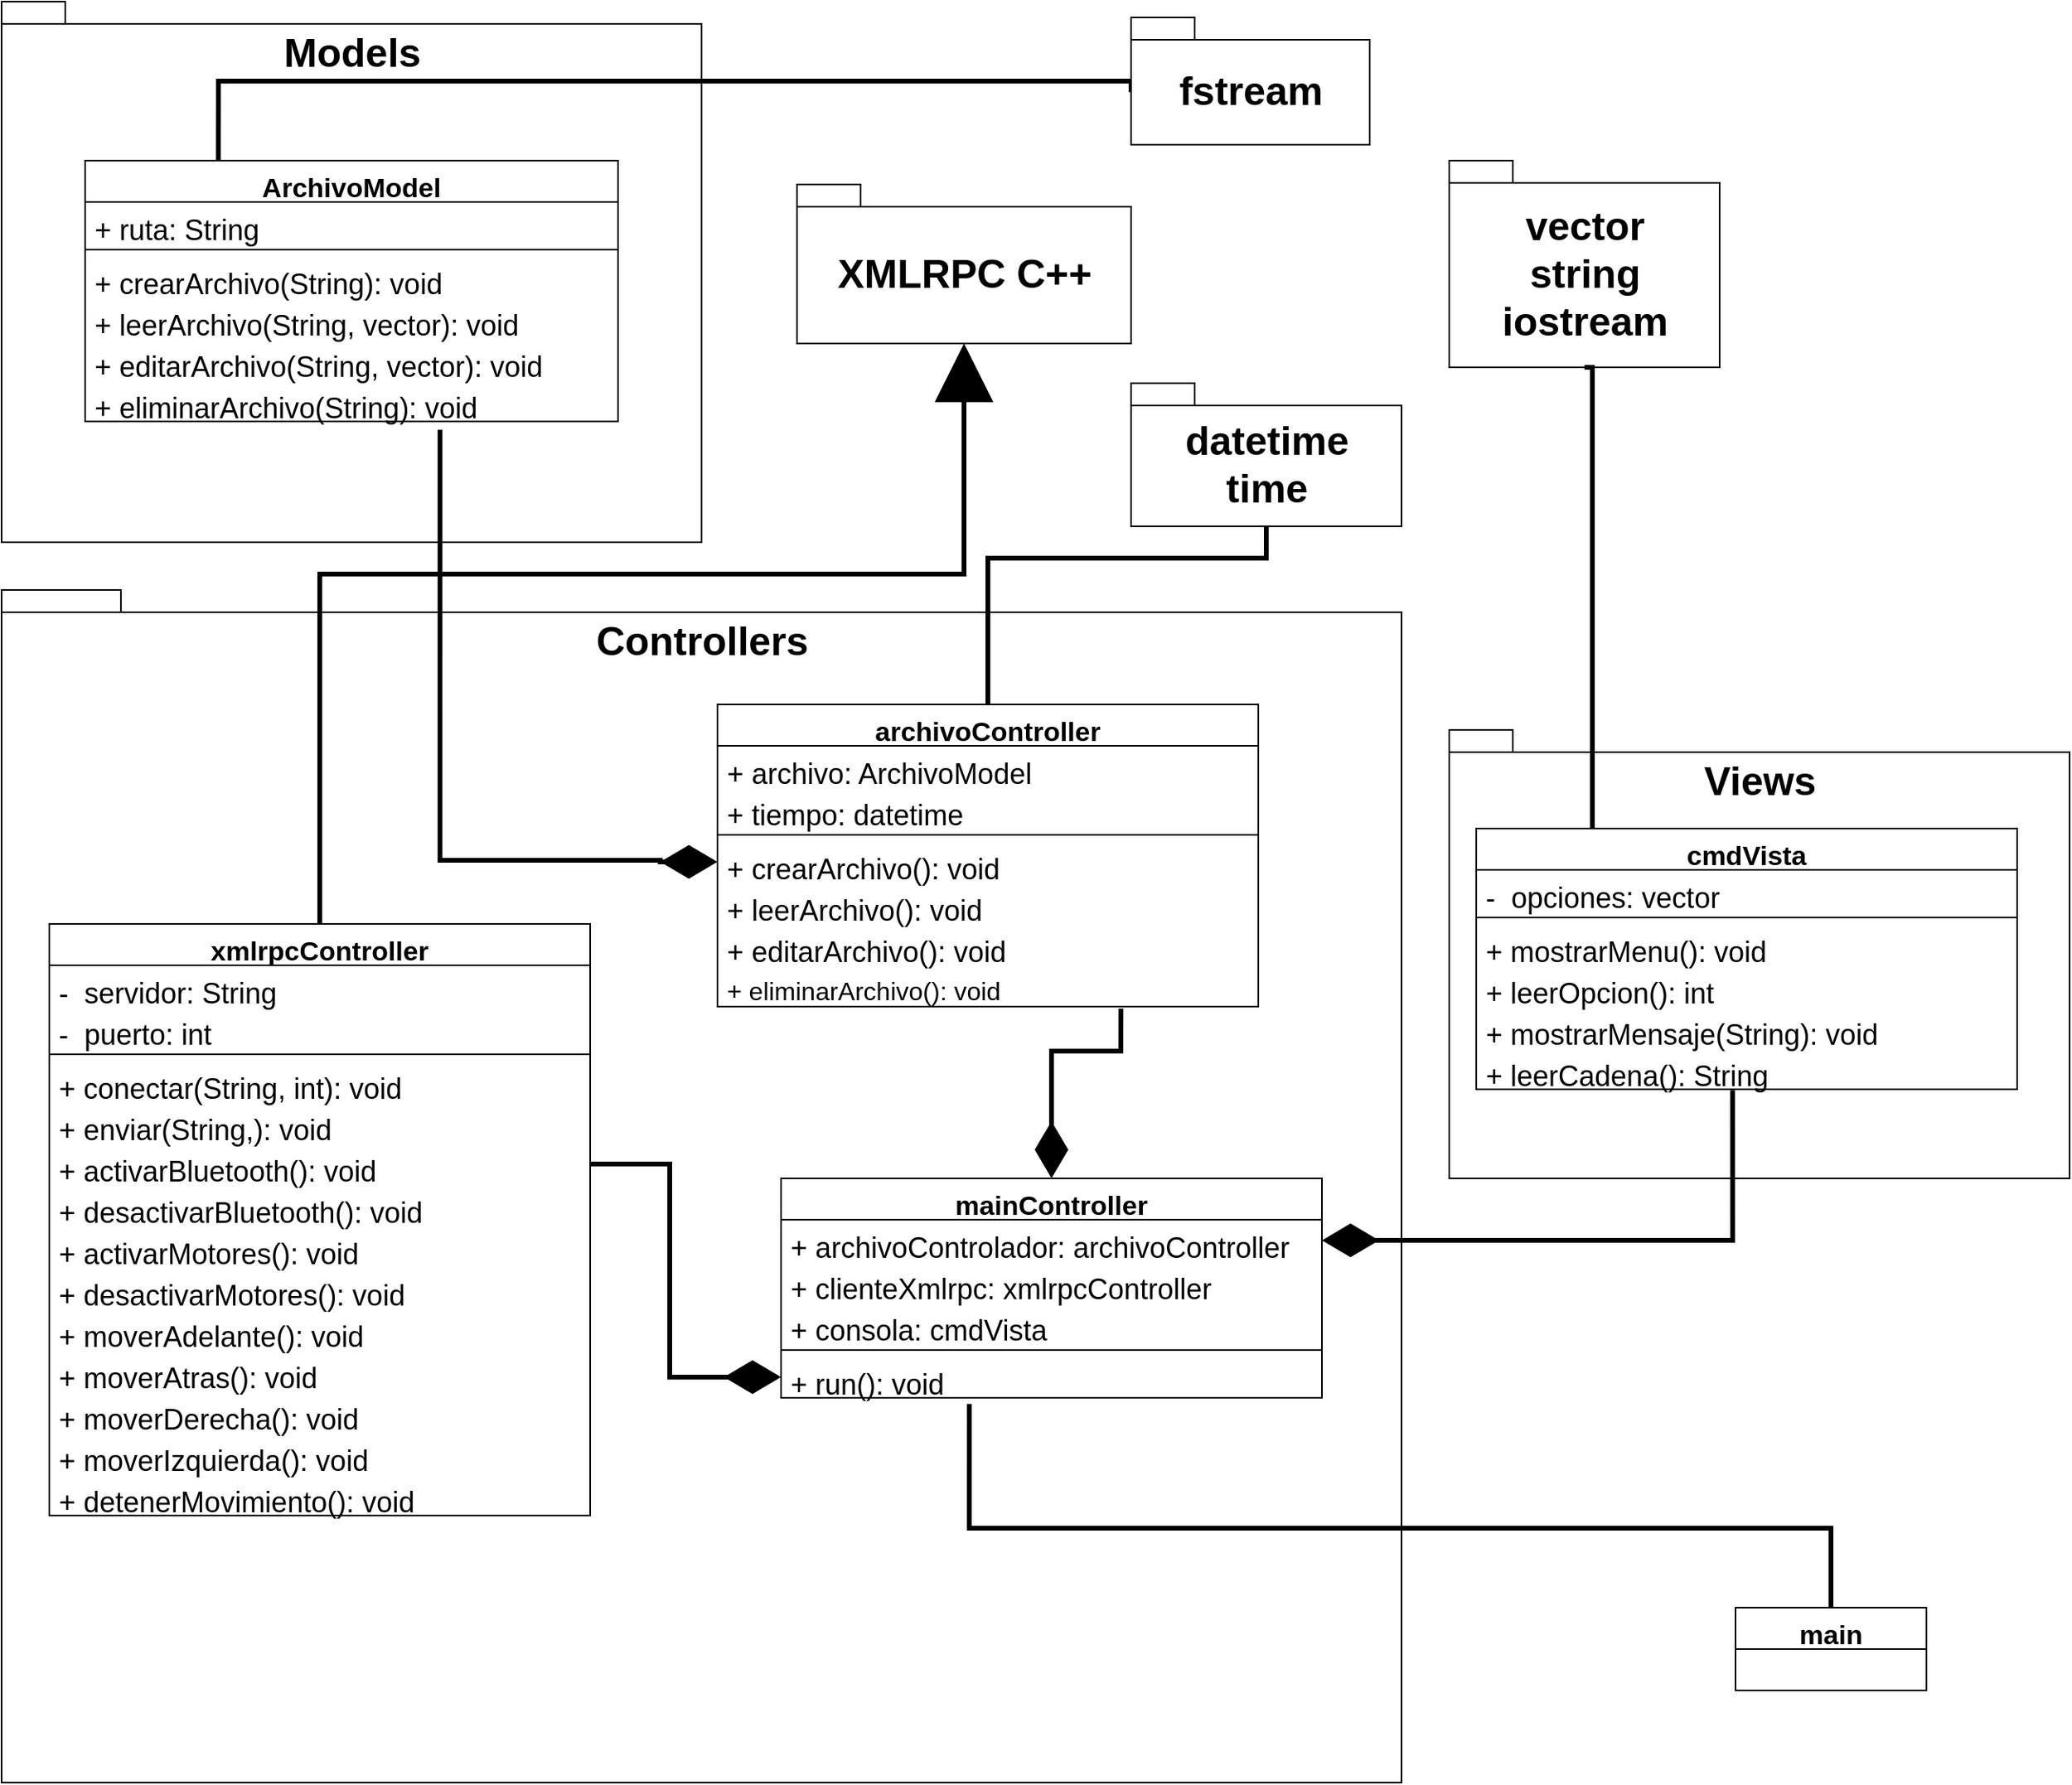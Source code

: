 <mxfile version="21.0.2" type="github">
  <diagram id="C5RBs43oDa-KdzZeNtuy" name="Page-1">
    <mxGraphModel dx="2501" dy="2104" grid="1" gridSize="10" guides="1" tooltips="1" connect="1" arrows="1" fold="1" page="1" pageScale="1" pageWidth="827" pageHeight="1169" math="0" shadow="0">
      <root>
        <mxCell id="WIyWlLk6GJQsqaUBKTNV-0" />
        <mxCell id="WIyWlLk6GJQsqaUBKTNV-1" parent="WIyWlLk6GJQsqaUBKTNV-0" />
        <mxCell id="8AX3cdx6g1YNORdh-bD6-0" value="&lt;font style=&quot;font-size: 25px;&quot;&gt;Views&lt;br&gt;&lt;/font&gt;" style="shape=folder;fontStyle=1;spacingTop=10;tabWidth=40;tabHeight=14;tabPosition=left;html=1;verticalAlign=top;" parent="WIyWlLk6GJQsqaUBKTNV-1" vertex="1">
          <mxGeometry x="420" y="78" width="390" height="282" as="geometry" />
        </mxCell>
        <mxCell id="8AX3cdx6g1YNORdh-bD6-1" value="&lt;font style=&quot;font-size: 25px;&quot;&gt;Controllers&lt;br&gt;&lt;/font&gt;" style="shape=folder;fontStyle=1;spacingTop=10;tabWidth=40;tabHeight=14;tabPosition=left;html=1;verticalAlign=top;" parent="WIyWlLk6GJQsqaUBKTNV-1" vertex="1">
          <mxGeometry x="-490" y="-10" width="880" height="750" as="geometry" />
        </mxCell>
        <mxCell id="8AX3cdx6g1YNORdh-bD6-2" value="&lt;font style=&quot;font-size: 25px;&quot;&gt;Models&lt;br&gt;&lt;br&gt;&lt;/font&gt;" style="shape=folder;fontStyle=1;spacingTop=10;tabWidth=40;tabHeight=14;tabPosition=left;html=1;verticalAlign=top;" parent="WIyWlLk6GJQsqaUBKTNV-1" vertex="1">
          <mxGeometry x="-490" y="-380" width="440" height="340" as="geometry" />
        </mxCell>
        <mxCell id="8AX3cdx6g1YNORdh-bD6-3" value="&lt;font style=&quot;font-size: 25px;&quot;&gt;XMLRPC C++&lt;br&gt;&lt;/font&gt;" style="shape=folder;fontStyle=1;spacingTop=10;tabWidth=40;tabHeight=14;tabPosition=left;html=1;verticalAlign=middle;" parent="WIyWlLk6GJQsqaUBKTNV-1" vertex="1">
          <mxGeometry x="10" y="-265" width="210" height="100" as="geometry" />
        </mxCell>
        <mxCell id="8AX3cdx6g1YNORdh-bD6-4" value="&lt;font style=&quot;font-size: 25px;&quot;&gt;vector&lt;br&gt;string&lt;br&gt;iostream&lt;br&gt;&lt;/font&gt;" style="shape=folder;fontStyle=1;spacingTop=10;tabWidth=40;tabHeight=14;tabPosition=left;html=1;verticalAlign=middle;" parent="WIyWlLk6GJQsqaUBKTNV-1" vertex="1">
          <mxGeometry x="420" y="-280" width="170" height="130" as="geometry" />
        </mxCell>
        <mxCell id="8AX3cdx6g1YNORdh-bD6-103" style="edgeStyle=orthogonalEdgeStyle;rounded=0;jumpSize=8;orthogonalLoop=1;jettySize=auto;html=1;exitX=0.25;exitY=0;exitDx=0;exitDy=0;entryX=0.5;entryY=1;entryDx=0;entryDy=0;entryPerimeter=0;strokeWidth=3;fontSize=16;startArrow=none;startFill=0;endArrow=none;endFill=0;startSize=17;endSize=14;" parent="WIyWlLk6GJQsqaUBKTNV-1" source="8AX3cdx6g1YNORdh-bD6-7" target="8AX3cdx6g1YNORdh-bD6-4" edge="1">
          <mxGeometry relative="1" as="geometry">
            <Array as="points">
              <mxPoint x="522" y="152" />
              <mxPoint x="510" y="152" />
              <mxPoint x="510" y="-150" />
            </Array>
          </mxGeometry>
        </mxCell>
        <mxCell id="8AX3cdx6g1YNORdh-bD6-7" value="cmdVista" style="swimlane;fontStyle=1;align=center;verticalAlign=top;childLayout=stackLayout;horizontal=1;startSize=26;horizontalStack=0;resizeParent=1;resizeParentMax=0;resizeLast=0;collapsible=1;marginBottom=0;fontSize=17;" parent="WIyWlLk6GJQsqaUBKTNV-1" vertex="1">
          <mxGeometry x="437" y="140" width="340" height="164" as="geometry" />
        </mxCell>
        <mxCell id="8AX3cdx6g1YNORdh-bD6-8" value="-  opciones: vector" style="text;strokeColor=none;fillColor=none;align=left;verticalAlign=top;spacingLeft=4;spacingRight=4;overflow=hidden;rotatable=0;points=[[0,0.5],[1,0.5]];portConstraint=eastwest;fontSize=18;" parent="8AX3cdx6g1YNORdh-bD6-7" vertex="1">
          <mxGeometry y="26" width="340" height="26" as="geometry" />
        </mxCell>
        <mxCell id="8AX3cdx6g1YNORdh-bD6-9" value="" style="line;strokeWidth=1;fillColor=none;align=left;verticalAlign=middle;spacingTop=-1;spacingLeft=3;spacingRight=3;rotatable=0;labelPosition=right;points=[];portConstraint=eastwest;strokeColor=inherit;fontSize=25;" parent="8AX3cdx6g1YNORdh-bD6-7" vertex="1">
          <mxGeometry y="52" width="340" height="8" as="geometry" />
        </mxCell>
        <mxCell id="8AX3cdx6g1YNORdh-bD6-10" value="+ mostrarMenu(): void" style="text;strokeColor=none;fillColor=none;align=left;verticalAlign=top;spacingLeft=4;spacingRight=4;overflow=hidden;rotatable=0;points=[[0,0.5],[1,0.5]];portConstraint=eastwest;fontSize=18;" parent="8AX3cdx6g1YNORdh-bD6-7" vertex="1">
          <mxGeometry y="60" width="340" height="26" as="geometry" />
        </mxCell>
        <mxCell id="8AX3cdx6g1YNORdh-bD6-58" value="+ leerOpcion(): int" style="text;strokeColor=none;fillColor=none;align=left;verticalAlign=top;spacingLeft=4;spacingRight=4;overflow=hidden;rotatable=0;points=[[0,0.5],[1,0.5]];portConstraint=eastwest;fontSize=18;" parent="8AX3cdx6g1YNORdh-bD6-7" vertex="1">
          <mxGeometry y="86" width="340" height="26" as="geometry" />
        </mxCell>
        <mxCell id="8AX3cdx6g1YNORdh-bD6-59" value="+ mostrarMensaje(String): void" style="text;strokeColor=none;fillColor=none;align=left;verticalAlign=top;spacingLeft=4;spacingRight=4;overflow=hidden;rotatable=0;points=[[0,0.5],[1,0.5]];portConstraint=eastwest;fontSize=18;" parent="8AX3cdx6g1YNORdh-bD6-7" vertex="1">
          <mxGeometry y="112" width="340" height="26" as="geometry" />
        </mxCell>
        <mxCell id="8AX3cdx6g1YNORdh-bD6-55" value="+ leerCadena(): String" style="text;strokeColor=none;fillColor=none;align=left;verticalAlign=top;spacingLeft=4;spacingRight=4;overflow=hidden;rotatable=0;points=[[0,0.5],[1,0.5]];portConstraint=eastwest;fontSize=18;" parent="8AX3cdx6g1YNORdh-bD6-7" vertex="1">
          <mxGeometry y="138" width="340" height="26" as="geometry" />
        </mxCell>
        <mxCell id="8AX3cdx6g1YNORdh-bD6-101" style="edgeStyle=orthogonalEdgeStyle;rounded=0;jumpSize=8;orthogonalLoop=1;jettySize=auto;html=1;exitX=0.5;exitY=0;exitDx=0;exitDy=0;entryX=0.5;entryY=1;entryDx=0;entryDy=0;entryPerimeter=0;strokeWidth=3;fontSize=16;startArrow=none;startFill=0;endArrow=none;endFill=0;startSize=17;endSize=14;" parent="WIyWlLk6GJQsqaUBKTNV-1" source="8AX3cdx6g1YNORdh-bD6-19" target="8AX3cdx6g1YNORdh-bD6-88" edge="1">
          <mxGeometry relative="1" as="geometry">
            <Array as="points">
              <mxPoint x="130" y="-30" />
              <mxPoint x="305" y="-30" />
            </Array>
          </mxGeometry>
        </mxCell>
        <mxCell id="8AX3cdx6g1YNORdh-bD6-19" value="archivoController" style="swimlane;fontStyle=1;align=center;verticalAlign=top;childLayout=stackLayout;horizontal=1;startSize=26;horizontalStack=0;resizeParent=1;resizeParentMax=0;resizeLast=0;collapsible=1;marginBottom=0;fontSize=17;" parent="WIyWlLk6GJQsqaUBKTNV-1" vertex="1">
          <mxGeometry x="-40" y="62" width="340" height="190" as="geometry" />
        </mxCell>
        <mxCell id="8AX3cdx6g1YNORdh-bD6-20" value="+ archivo: ArchivoModel" style="text;strokeColor=none;fillColor=none;align=left;verticalAlign=top;spacingLeft=4;spacingRight=4;overflow=hidden;rotatable=0;points=[[0,0.5],[1,0.5]];portConstraint=eastwest;fontSize=18;" parent="8AX3cdx6g1YNORdh-bD6-19" vertex="1">
          <mxGeometry y="26" width="340" height="26" as="geometry" />
        </mxCell>
        <mxCell id="8AX3cdx6g1YNORdh-bD6-102" value="+ tiempo: datetime" style="text;strokeColor=none;fillColor=none;align=left;verticalAlign=top;spacingLeft=4;spacingRight=4;overflow=hidden;rotatable=0;points=[[0,0.5],[1,0.5]];portConstraint=eastwest;fontSize=18;" parent="8AX3cdx6g1YNORdh-bD6-19" vertex="1">
          <mxGeometry y="52" width="340" height="26" as="geometry" />
        </mxCell>
        <mxCell id="8AX3cdx6g1YNORdh-bD6-21" value="" style="line;strokeWidth=1;fillColor=none;align=left;verticalAlign=middle;spacingTop=-1;spacingLeft=3;spacingRight=3;rotatable=0;labelPosition=right;points=[];portConstraint=eastwest;strokeColor=inherit;fontSize=25;" parent="8AX3cdx6g1YNORdh-bD6-19" vertex="1">
          <mxGeometry y="78" width="340" height="8" as="geometry" />
        </mxCell>
        <mxCell id="8AX3cdx6g1YNORdh-bD6-56" value="+ crearArchivo(): void" style="text;strokeColor=none;fillColor=none;align=left;verticalAlign=top;spacingLeft=4;spacingRight=4;overflow=hidden;rotatable=0;points=[[0,0.5],[1,0.5]];portConstraint=eastwest;fontSize=18;" parent="8AX3cdx6g1YNORdh-bD6-19" vertex="1">
          <mxGeometry y="86" width="340" height="26" as="geometry" />
        </mxCell>
        <mxCell id="8AX3cdx6g1YNORdh-bD6-22" value="+ leerArchivo(): void" style="text;strokeColor=none;fillColor=none;align=left;verticalAlign=top;spacingLeft=4;spacingRight=4;overflow=hidden;rotatable=0;points=[[0,0.5],[1,0.5]];portConstraint=eastwest;fontSize=18;" parent="8AX3cdx6g1YNORdh-bD6-19" vertex="1">
          <mxGeometry y="112" width="340" height="26" as="geometry" />
        </mxCell>
        <mxCell id="8AX3cdx6g1YNORdh-bD6-93" value="+ editarArchivo(): void" style="text;strokeColor=none;fillColor=none;align=left;verticalAlign=top;spacingLeft=4;spacingRight=4;overflow=hidden;rotatable=0;points=[[0,0.5],[1,0.5]];portConstraint=eastwest;fontSize=18;" parent="8AX3cdx6g1YNORdh-bD6-19" vertex="1">
          <mxGeometry y="138" width="340" height="26" as="geometry" />
        </mxCell>
        <mxCell id="8AX3cdx6g1YNORdh-bD6-57" value="+ eliminarArchivo(): void" style="text;strokeColor=none;fillColor=none;align=left;verticalAlign=top;spacingLeft=4;spacingRight=4;overflow=hidden;rotatable=0;points=[[0,0.5],[1,0.5]];portConstraint=eastwest;fontSize=16;" parent="8AX3cdx6g1YNORdh-bD6-19" vertex="1">
          <mxGeometry y="164" width="340" height="26" as="geometry" />
        </mxCell>
        <mxCell id="8AX3cdx6g1YNORdh-bD6-77" style="edgeStyle=orthogonalEdgeStyle;rounded=0;orthogonalLoop=1;jettySize=auto;html=1;exitX=0.5;exitY=0;exitDx=0;exitDy=0;entryX=0.746;entryY=1.046;entryDx=0;entryDy=0;fontSize=18;entryPerimeter=0;endArrow=none;endFill=0;startArrow=diamondThin;startFill=1;strokeWidth=3;endSize=27;startSize=27;" parent="WIyWlLk6GJQsqaUBKTNV-1" source="8AX3cdx6g1YNORdh-bD6-23" target="8AX3cdx6g1YNORdh-bD6-57" edge="1">
          <mxGeometry relative="1" as="geometry">
            <Array as="points">
              <mxPoint x="170" y="280" />
              <mxPoint x="214" y="280" />
            </Array>
          </mxGeometry>
        </mxCell>
        <mxCell id="8AX3cdx6g1YNORdh-bD6-23" value="mainController" style="swimlane;fontStyle=1;align=center;verticalAlign=top;childLayout=stackLayout;horizontal=1;startSize=26;horizontalStack=0;resizeParent=1;resizeParentMax=0;resizeLast=0;collapsible=1;marginBottom=0;fontSize=17;" parent="WIyWlLk6GJQsqaUBKTNV-1" vertex="1">
          <mxGeometry y="360" width="340" height="138" as="geometry" />
        </mxCell>
        <mxCell id="8AX3cdx6g1YNORdh-bD6-24" value="+ archivoControlador: archivoController" style="text;strokeColor=none;fillColor=none;align=left;verticalAlign=top;spacingLeft=4;spacingRight=4;overflow=hidden;rotatable=0;points=[[0,0.5],[1,0.5]];portConstraint=eastwest;fontSize=18;" parent="8AX3cdx6g1YNORdh-bD6-23" vertex="1">
          <mxGeometry y="26" width="340" height="26" as="geometry" />
        </mxCell>
        <mxCell id="8AX3cdx6g1YNORdh-bD6-90" value="+ clienteXmlrpc: xmlrpcController" style="text;strokeColor=none;fillColor=none;align=left;verticalAlign=top;spacingLeft=4;spacingRight=4;overflow=hidden;rotatable=0;points=[[0,0.5],[1,0.5]];portConstraint=eastwest;fontSize=18;" parent="8AX3cdx6g1YNORdh-bD6-23" vertex="1">
          <mxGeometry y="52" width="340" height="26" as="geometry" />
        </mxCell>
        <mxCell id="8AX3cdx6g1YNORdh-bD6-92" value="+ consola: cmdVista" style="text;strokeColor=none;fillColor=none;align=left;verticalAlign=top;spacingLeft=4;spacingRight=4;overflow=hidden;rotatable=0;points=[[0,0.5],[1,0.5]];portConstraint=eastwest;fontSize=18;" parent="8AX3cdx6g1YNORdh-bD6-23" vertex="1">
          <mxGeometry y="78" width="340" height="26" as="geometry" />
        </mxCell>
        <mxCell id="8AX3cdx6g1YNORdh-bD6-25" value="" style="line;strokeWidth=1;fillColor=none;align=left;verticalAlign=middle;spacingTop=-1;spacingLeft=3;spacingRight=3;rotatable=0;labelPosition=right;points=[];portConstraint=eastwest;strokeColor=inherit;fontSize=25;" parent="8AX3cdx6g1YNORdh-bD6-23" vertex="1">
          <mxGeometry y="104" width="340" height="8" as="geometry" />
        </mxCell>
        <mxCell id="8AX3cdx6g1YNORdh-bD6-26" value="+ run(): void" style="text;strokeColor=none;fillColor=none;align=left;verticalAlign=top;spacingLeft=4;spacingRight=4;overflow=hidden;rotatable=0;points=[[0,0.5],[1,0.5]];portConstraint=eastwest;fontSize=18;" parent="8AX3cdx6g1YNORdh-bD6-23" vertex="1">
          <mxGeometry y="112" width="340" height="26" as="geometry" />
        </mxCell>
        <mxCell id="8AX3cdx6g1YNORdh-bD6-27" value="xmlrpcController" style="swimlane;fontStyle=1;align=center;verticalAlign=top;childLayout=stackLayout;horizontal=1;startSize=26;horizontalStack=0;resizeParent=1;resizeParentMax=0;resizeLast=0;collapsible=1;marginBottom=0;fontSize=17;" parent="WIyWlLk6GJQsqaUBKTNV-1" vertex="1">
          <mxGeometry x="-460" y="200" width="340" height="372" as="geometry" />
        </mxCell>
        <mxCell id="8AX3cdx6g1YNORdh-bD6-28" value="-  servidor: String" style="text;strokeColor=none;fillColor=none;align=left;verticalAlign=top;spacingLeft=4;spacingRight=4;overflow=hidden;rotatable=0;points=[[0,0.5],[1,0.5]];portConstraint=eastwest;fontSize=18;" parent="8AX3cdx6g1YNORdh-bD6-27" vertex="1">
          <mxGeometry y="26" width="340" height="26" as="geometry" />
        </mxCell>
        <mxCell id="8AX3cdx6g1YNORdh-bD6-74" value="-  puerto: int" style="text;strokeColor=none;fillColor=none;align=left;verticalAlign=top;spacingLeft=4;spacingRight=4;overflow=hidden;rotatable=0;points=[[0,0.5],[1,0.5]];portConstraint=eastwest;fontSize=18;" parent="8AX3cdx6g1YNORdh-bD6-27" vertex="1">
          <mxGeometry y="52" width="340" height="26" as="geometry" />
        </mxCell>
        <mxCell id="8AX3cdx6g1YNORdh-bD6-29" value="" style="line;strokeWidth=1;fillColor=none;align=left;verticalAlign=middle;spacingTop=-1;spacingLeft=3;spacingRight=3;rotatable=0;labelPosition=right;points=[];portConstraint=eastwest;strokeColor=inherit;fontSize=25;" parent="8AX3cdx6g1YNORdh-bD6-27" vertex="1">
          <mxGeometry y="78" width="340" height="8" as="geometry" />
        </mxCell>
        <mxCell id="8AX3cdx6g1YNORdh-bD6-73" value="+ conectar(String, int): void" style="text;strokeColor=none;fillColor=none;align=left;verticalAlign=top;spacingLeft=4;spacingRight=4;overflow=hidden;rotatable=0;points=[[0,0.5],[1,0.5]];portConstraint=eastwest;fontSize=18;" parent="8AX3cdx6g1YNORdh-bD6-27" vertex="1">
          <mxGeometry y="86" width="340" height="26" as="geometry" />
        </mxCell>
        <mxCell id="8AX3cdx6g1YNORdh-bD6-30" value="+ enviar(String,): void" style="text;strokeColor=none;fillColor=none;align=left;verticalAlign=top;spacingLeft=4;spacingRight=4;overflow=hidden;rotatable=0;points=[[0,0.5],[1,0.5]];portConstraint=eastwest;fontSize=18;" parent="8AX3cdx6g1YNORdh-bD6-27" vertex="1">
          <mxGeometry y="112" width="340" height="26" as="geometry" />
        </mxCell>
        <mxCell id="8AX3cdx6g1YNORdh-bD6-64" value="+ activarBluetooth(): void" style="text;strokeColor=none;fillColor=none;align=left;verticalAlign=top;spacingLeft=4;spacingRight=4;overflow=hidden;rotatable=0;points=[[0,0.5],[1,0.5]];portConstraint=eastwest;fontSize=18;" parent="8AX3cdx6g1YNORdh-bD6-27" vertex="1">
          <mxGeometry y="138" width="340" height="26" as="geometry" />
        </mxCell>
        <mxCell id="8AX3cdx6g1YNORdh-bD6-65" value="+ desactivarBluetooth(): void" style="text;strokeColor=none;fillColor=none;align=left;verticalAlign=top;spacingLeft=4;spacingRight=4;overflow=hidden;rotatable=0;points=[[0,0.5],[1,0.5]];portConstraint=eastwest;fontSize=18;" parent="8AX3cdx6g1YNORdh-bD6-27" vertex="1">
          <mxGeometry y="164" width="340" height="26" as="geometry" />
        </mxCell>
        <mxCell id="8AX3cdx6g1YNORdh-bD6-68" value="+ activarMotores(): void" style="text;strokeColor=none;fillColor=none;align=left;verticalAlign=top;spacingLeft=4;spacingRight=4;overflow=hidden;rotatable=0;points=[[0,0.5],[1,0.5]];portConstraint=eastwest;fontSize=18;" parent="8AX3cdx6g1YNORdh-bD6-27" vertex="1">
          <mxGeometry y="190" width="340" height="26" as="geometry" />
        </mxCell>
        <mxCell id="8AX3cdx6g1YNORdh-bD6-70" value="+ desactivarMotores(): void" style="text;strokeColor=none;fillColor=none;align=left;verticalAlign=top;spacingLeft=4;spacingRight=4;overflow=hidden;rotatable=0;points=[[0,0.5],[1,0.5]];portConstraint=eastwest;fontSize=18;" parent="8AX3cdx6g1YNORdh-bD6-27" vertex="1">
          <mxGeometry y="216" width="340" height="26" as="geometry" />
        </mxCell>
        <mxCell id="8AX3cdx6g1YNORdh-bD6-71" value="+ moverAdelante(): void" style="text;strokeColor=none;fillColor=none;align=left;verticalAlign=top;spacingLeft=4;spacingRight=4;overflow=hidden;rotatable=0;points=[[0,0.5],[1,0.5]];portConstraint=eastwest;fontSize=18;" parent="8AX3cdx6g1YNORdh-bD6-27" vertex="1">
          <mxGeometry y="242" width="340" height="26" as="geometry" />
        </mxCell>
        <mxCell id="8AX3cdx6g1YNORdh-bD6-66" value="+ moverAtras(): void" style="text;strokeColor=none;fillColor=none;align=left;verticalAlign=top;spacingLeft=4;spacingRight=4;overflow=hidden;rotatable=0;points=[[0,0.5],[1,0.5]];portConstraint=eastwest;fontSize=18;" parent="8AX3cdx6g1YNORdh-bD6-27" vertex="1">
          <mxGeometry y="268" width="340" height="26" as="geometry" />
        </mxCell>
        <mxCell id="8AX3cdx6g1YNORdh-bD6-67" value="+ moverDerecha(): void" style="text;strokeColor=none;fillColor=none;align=left;verticalAlign=top;spacingLeft=4;spacingRight=4;overflow=hidden;rotatable=0;points=[[0,0.5],[1,0.5]];portConstraint=eastwest;fontSize=18;" parent="8AX3cdx6g1YNORdh-bD6-27" vertex="1">
          <mxGeometry y="294" width="340" height="26" as="geometry" />
        </mxCell>
        <mxCell id="8AX3cdx6g1YNORdh-bD6-69" value="+ moverIzquierda(): void" style="text;strokeColor=none;fillColor=none;align=left;verticalAlign=top;spacingLeft=4;spacingRight=4;overflow=hidden;rotatable=0;points=[[0,0.5],[1,0.5]];portConstraint=eastwest;fontSize=18;" parent="8AX3cdx6g1YNORdh-bD6-27" vertex="1">
          <mxGeometry y="320" width="340" height="26" as="geometry" />
        </mxCell>
        <mxCell id="8AX3cdx6g1YNORdh-bD6-72" value="+ detenerMovimiento(): void" style="text;strokeColor=none;fillColor=none;align=left;verticalAlign=top;spacingLeft=4;spacingRight=4;overflow=hidden;rotatable=0;points=[[0,0.5],[1,0.5]];portConstraint=eastwest;fontSize=18;" parent="8AX3cdx6g1YNORdh-bD6-27" vertex="1">
          <mxGeometry y="346" width="340" height="26" as="geometry" />
        </mxCell>
        <mxCell id="8AX3cdx6g1YNORdh-bD6-100" style="edgeStyle=orthogonalEdgeStyle;rounded=0;jumpSize=8;orthogonalLoop=1;jettySize=auto;html=1;exitX=0.25;exitY=0;exitDx=0;exitDy=0;entryX=0;entryY=0;entryDx=0;entryDy=47;entryPerimeter=0;strokeWidth=3;fontSize=16;startArrow=none;startFill=0;endArrow=none;endFill=0;startSize=17;endSize=14;" parent="WIyWlLk6GJQsqaUBKTNV-1" source="8AX3cdx6g1YNORdh-bD6-31" target="8AX3cdx6g1YNORdh-bD6-95" edge="1">
          <mxGeometry relative="1" as="geometry">
            <Array as="points">
              <mxPoint x="-354" y="-330" />
              <mxPoint x="220" y="-330" />
            </Array>
          </mxGeometry>
        </mxCell>
        <mxCell id="8AX3cdx6g1YNORdh-bD6-31" value="ArchivoModel" style="swimlane;fontStyle=1;align=center;verticalAlign=top;childLayout=stackLayout;horizontal=1;startSize=26;horizontalStack=0;resizeParent=1;resizeParentMax=0;resizeLast=0;collapsible=1;marginBottom=0;fontSize=17;" parent="WIyWlLk6GJQsqaUBKTNV-1" vertex="1">
          <mxGeometry x="-437.5" y="-280" width="335" height="164" as="geometry" />
        </mxCell>
        <mxCell id="8AX3cdx6g1YNORdh-bD6-32" value="+ ruta: String" style="text;strokeColor=none;fillColor=none;align=left;verticalAlign=top;spacingLeft=4;spacingRight=4;overflow=hidden;rotatable=0;points=[[0,0.5],[1,0.5]];portConstraint=eastwest;fontSize=18;" parent="8AX3cdx6g1YNORdh-bD6-31" vertex="1">
          <mxGeometry y="26" width="335" height="26" as="geometry" />
        </mxCell>
        <mxCell id="8AX3cdx6g1YNORdh-bD6-33" value="" style="line;strokeWidth=1;fillColor=none;align=left;verticalAlign=middle;spacingTop=-1;spacingLeft=3;spacingRight=3;rotatable=0;labelPosition=right;points=[];portConstraint=eastwest;strokeColor=inherit;fontSize=25;" parent="8AX3cdx6g1YNORdh-bD6-31" vertex="1">
          <mxGeometry y="52" width="335" height="8" as="geometry" />
        </mxCell>
        <mxCell id="8AX3cdx6g1YNORdh-bD6-34" value="+ crearArchivo(String): void" style="text;strokeColor=none;fillColor=none;align=left;verticalAlign=top;spacingLeft=4;spacingRight=4;overflow=hidden;rotatable=0;points=[[0,0.5],[1,0.5]];portConstraint=eastwest;fontSize=18;" parent="8AX3cdx6g1YNORdh-bD6-31" vertex="1">
          <mxGeometry y="60" width="335" height="26" as="geometry" />
        </mxCell>
        <mxCell id="8AX3cdx6g1YNORdh-bD6-87" value="+ leerArchivo(String, vector): void" style="text;strokeColor=none;fillColor=none;align=left;verticalAlign=top;spacingLeft=4;spacingRight=4;overflow=hidden;rotatable=0;points=[[0,0.5],[1,0.5]];portConstraint=eastwest;fontSize=18;" parent="8AX3cdx6g1YNORdh-bD6-31" vertex="1">
          <mxGeometry y="86" width="335" height="26" as="geometry" />
        </mxCell>
        <mxCell id="8AX3cdx6g1YNORdh-bD6-61" value="+ editarArchivo(String, vector): void" style="text;strokeColor=none;fillColor=none;align=left;verticalAlign=top;spacingLeft=4;spacingRight=4;overflow=hidden;rotatable=0;points=[[0,0.5],[1,0.5]];portConstraint=eastwest;fontSize=18;" parent="8AX3cdx6g1YNORdh-bD6-31" vertex="1">
          <mxGeometry y="112" width="335" height="26" as="geometry" />
        </mxCell>
        <mxCell id="8AX3cdx6g1YNORdh-bD6-60" value="+ eliminarArchivo(String): void" style="text;strokeColor=none;fillColor=none;align=left;verticalAlign=top;spacingLeft=4;spacingRight=4;overflow=hidden;rotatable=0;points=[[0,0.5],[1,0.5]];portConstraint=eastwest;fontSize=18;" parent="8AX3cdx6g1YNORdh-bD6-31" vertex="1">
          <mxGeometry y="138" width="335" height="26" as="geometry" />
        </mxCell>
        <mxCell id="8AX3cdx6g1YNORdh-bD6-76" style="edgeStyle=orthogonalEdgeStyle;rounded=0;orthogonalLoop=1;jettySize=auto;html=1;exitX=0;exitY=0.5;exitDx=0;exitDy=0;entryX=1;entryY=0.5;entryDx=0;entryDy=0;fontSize=18;endArrow=none;endFill=0;startArrow=diamondThin;startFill=1;jumpSize=8;startSize=27;strokeWidth=3;" parent="WIyWlLk6GJQsqaUBKTNV-1" source="8AX3cdx6g1YNORdh-bD6-26" target="8AX3cdx6g1YNORdh-bD6-64" edge="1">
          <mxGeometry relative="1" as="geometry" />
        </mxCell>
        <mxCell id="8AX3cdx6g1YNORdh-bD6-78" style="edgeStyle=orthogonalEdgeStyle;rounded=0;orthogonalLoop=1;jettySize=auto;html=1;exitX=0.666;exitY=1.203;exitDx=0;exitDy=0;entryX=0;entryY=0.5;entryDx=0;entryDy=0;fontSize=16;strokeWidth=3;endArrow=diamondThin;endFill=1;endSize=27;startSize=27;exitPerimeter=0;" parent="WIyWlLk6GJQsqaUBKTNV-1" source="8AX3cdx6g1YNORdh-bD6-60" target="8AX3cdx6g1YNORdh-bD6-56" edge="1">
          <mxGeometry relative="1" as="geometry">
            <Array as="points">
              <mxPoint x="-214" y="160" />
              <mxPoint x="-76" y="160" />
            </Array>
          </mxGeometry>
        </mxCell>
        <mxCell id="8AX3cdx6g1YNORdh-bD6-79" style="edgeStyle=orthogonalEdgeStyle;rounded=0;orthogonalLoop=1;jettySize=auto;html=1;exitX=1;exitY=0.5;exitDx=0;exitDy=0;entryX=0.474;entryY=1.026;entryDx=0;entryDy=0;entryPerimeter=0;fontSize=16;startArrow=diamondThin;startFill=1;endArrow=none;endFill=0;endSize=14;startSize=27;strokeWidth=3;" parent="WIyWlLk6GJQsqaUBKTNV-1" source="8AX3cdx6g1YNORdh-bD6-24" target="8AX3cdx6g1YNORdh-bD6-55" edge="1">
          <mxGeometry relative="1" as="geometry" />
        </mxCell>
        <mxCell id="8AX3cdx6g1YNORdh-bD6-84" style="edgeStyle=orthogonalEdgeStyle;rounded=0;orthogonalLoop=1;jettySize=auto;html=1;exitX=0.5;exitY=0;exitDx=0;exitDy=0;entryX=0.348;entryY=1.147;entryDx=0;entryDy=0;entryPerimeter=0;fontSize=16;endArrow=none;endFill=0;strokeWidth=3;" parent="WIyWlLk6GJQsqaUBKTNV-1" source="8AX3cdx6g1YNORdh-bD6-80" target="8AX3cdx6g1YNORdh-bD6-26" edge="1">
          <mxGeometry relative="1" as="geometry">
            <Array as="points">
              <mxPoint x="660" y="580" />
              <mxPoint x="118" y="580" />
            </Array>
          </mxGeometry>
        </mxCell>
        <mxCell id="8AX3cdx6g1YNORdh-bD6-80" value="main" style="swimlane;fontStyle=1;align=center;verticalAlign=top;childLayout=stackLayout;horizontal=1;startSize=26;horizontalStack=0;resizeParent=1;resizeParentMax=0;resizeLast=0;collapsible=1;marginBottom=0;fontSize=17;" parent="WIyWlLk6GJQsqaUBKTNV-1" vertex="1">
          <mxGeometry x="600" y="630" width="120" height="52" as="geometry" />
        </mxCell>
        <mxCell id="8AX3cdx6g1YNORdh-bD6-88" value="&lt;font style=&quot;font-size: 25px;&quot;&gt;datetime&lt;br&gt;time&lt;br&gt;&lt;/font&gt;" style="shape=folder;fontStyle=1;spacingTop=10;tabWidth=40;tabHeight=14;tabPosition=left;html=1;verticalAlign=middle;" parent="WIyWlLk6GJQsqaUBKTNV-1" vertex="1">
          <mxGeometry x="220" y="-140" width="170" height="90" as="geometry" />
        </mxCell>
        <mxCell id="8AX3cdx6g1YNORdh-bD6-95" value="&lt;font style=&quot;font-size: 25px;&quot;&gt;fstream&lt;br&gt;&lt;/font&gt;" style="shape=folder;fontStyle=1;spacingTop=10;tabWidth=40;tabHeight=14;tabPosition=left;html=1;verticalAlign=middle;" parent="WIyWlLk6GJQsqaUBKTNV-1" vertex="1">
          <mxGeometry x="220" y="-370" width="150" height="80" as="geometry" />
        </mxCell>
        <mxCell id="8AX3cdx6g1YNORdh-bD6-97" style="edgeStyle=orthogonalEdgeStyle;rounded=0;orthogonalLoop=1;jettySize=auto;html=1;exitX=0.5;exitY=0;exitDx=0;exitDy=0;fontSize=16;endArrow=block;endFill=1;endSize=29;startSize=10;jumpSize=8;strokeWidth=3;entryX=0.5;entryY=1;entryDx=0;entryDy=0;entryPerimeter=0;" parent="WIyWlLk6GJQsqaUBKTNV-1" source="8AX3cdx6g1YNORdh-bD6-27" target="8AX3cdx6g1YNORdh-bD6-3" edge="1">
          <mxGeometry relative="1" as="geometry">
            <mxPoint x="140" y="72" as="sourcePoint" />
            <mxPoint x="220" y="-200" as="targetPoint" />
            <Array as="points">
              <mxPoint x="-290" y="-20" />
              <mxPoint x="115" y="-20" />
            </Array>
          </mxGeometry>
        </mxCell>
      </root>
    </mxGraphModel>
  </diagram>
</mxfile>
